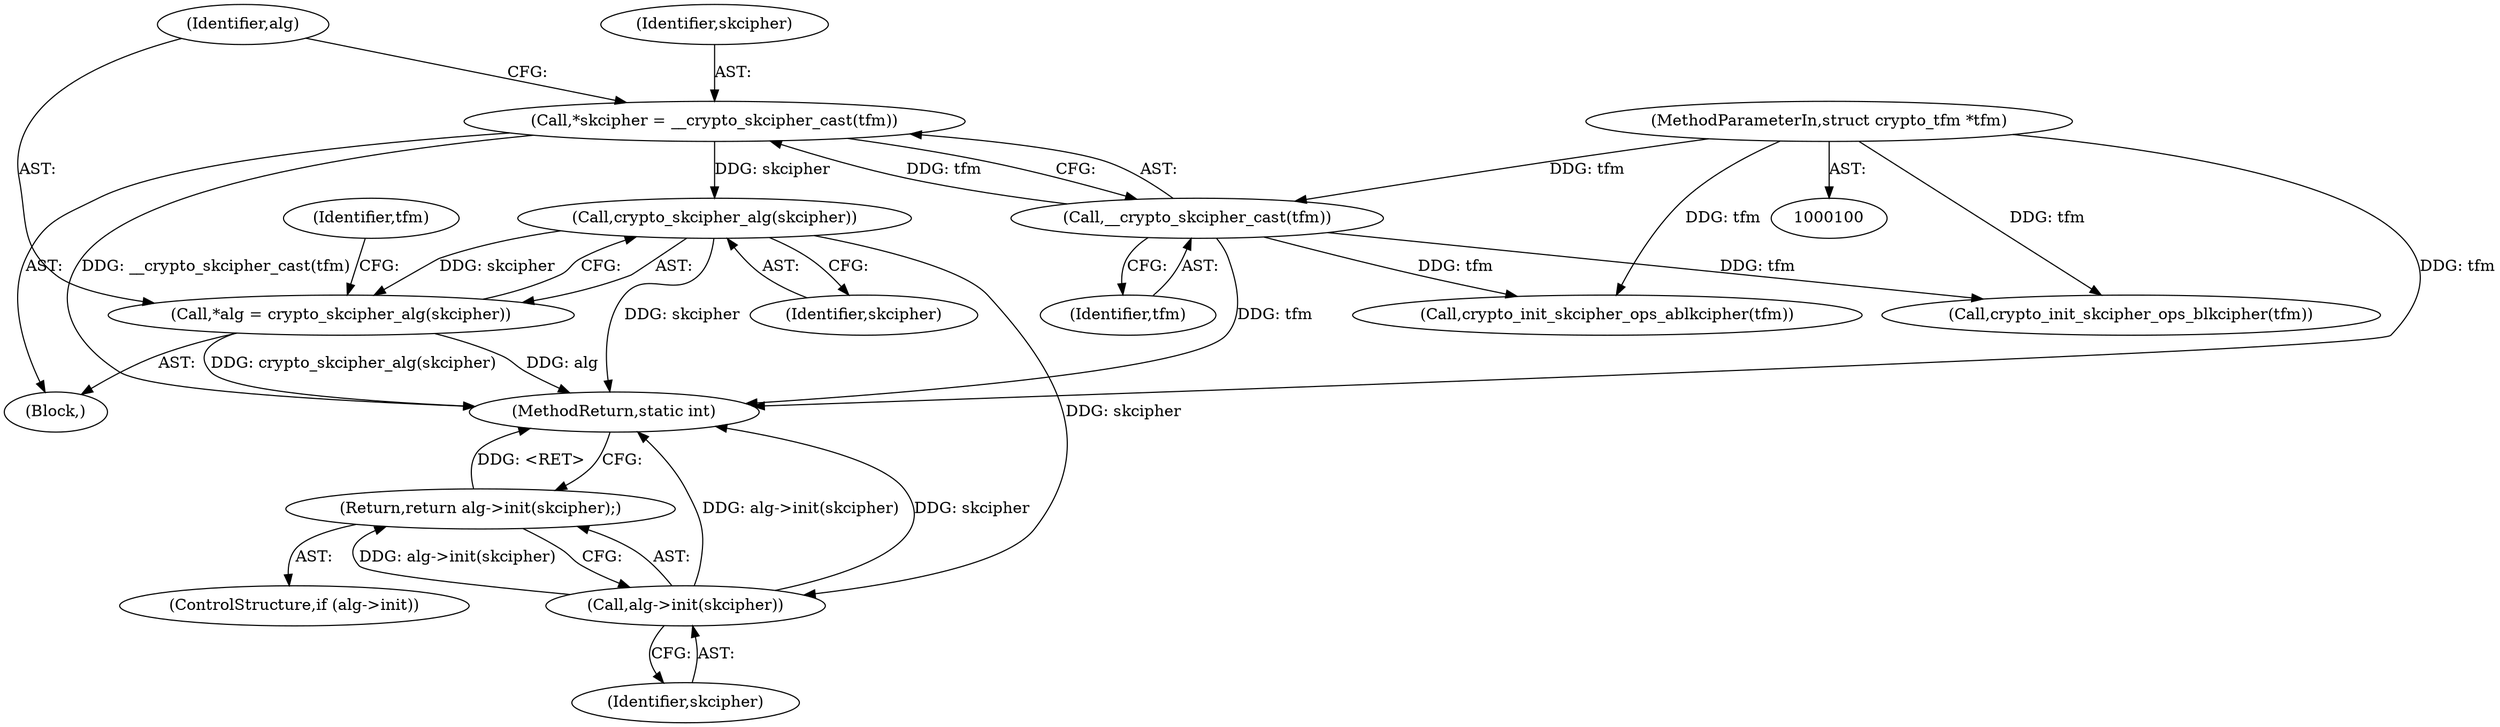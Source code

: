 digraph "0_linux_9933e113c2e87a9f46a40fde8dafbf801dca1ab9@API" {
"1000104" [label="(Call,*skcipher = __crypto_skcipher_cast(tfm))"];
"1000106" [label="(Call,__crypto_skcipher_cast(tfm))"];
"1000101" [label="(MethodParameterIn,struct crypto_tfm *tfm)"];
"1000111" [label="(Call,crypto_skcipher_alg(skcipher))"];
"1000109" [label="(Call,*alg = crypto_skcipher_alg(skcipher))"];
"1000195" [label="(Call,alg->init(skcipher))"];
"1000194" [label="(Return,return alg->init(skcipher);)"];
"1000104" [label="(Call,*skcipher = __crypto_skcipher_cast(tfm))"];
"1000111" [label="(Call,crypto_skcipher_alg(skcipher))"];
"1000107" [label="(Identifier,tfm)"];
"1000109" [label="(Call,*alg = crypto_skcipher_alg(skcipher))"];
"1000117" [label="(Identifier,tfm)"];
"1000196" [label="(Identifier,skcipher)"];
"1000110" [label="(Identifier,alg)"];
"1000105" [label="(Identifier,skcipher)"];
"1000112" [label="(Identifier,skcipher)"];
"1000190" [label="(ControlStructure,if (alg->init))"];
"1000194" [label="(Return,return alg->init(skcipher);)"];
"1000106" [label="(Call,__crypto_skcipher_cast(tfm))"];
"1000102" [label="(Block,)"];
"1000199" [label="(MethodReturn,static int)"];
"1000101" [label="(MethodParameterIn,struct crypto_tfm *tfm)"];
"1000195" [label="(Call,alg->init(skcipher))"];
"1000123" [label="(Call,crypto_init_skcipher_ops_blkcipher(tfm))"];
"1000144" [label="(Call,crypto_init_skcipher_ops_ablkcipher(tfm))"];
"1000104" -> "1000102"  [label="AST: "];
"1000104" -> "1000106"  [label="CFG: "];
"1000105" -> "1000104"  [label="AST: "];
"1000106" -> "1000104"  [label="AST: "];
"1000110" -> "1000104"  [label="CFG: "];
"1000104" -> "1000199"  [label="DDG: __crypto_skcipher_cast(tfm)"];
"1000106" -> "1000104"  [label="DDG: tfm"];
"1000104" -> "1000111"  [label="DDG: skcipher"];
"1000106" -> "1000107"  [label="CFG: "];
"1000107" -> "1000106"  [label="AST: "];
"1000106" -> "1000199"  [label="DDG: tfm"];
"1000101" -> "1000106"  [label="DDG: tfm"];
"1000106" -> "1000123"  [label="DDG: tfm"];
"1000106" -> "1000144"  [label="DDG: tfm"];
"1000101" -> "1000100"  [label="AST: "];
"1000101" -> "1000199"  [label="DDG: tfm"];
"1000101" -> "1000123"  [label="DDG: tfm"];
"1000101" -> "1000144"  [label="DDG: tfm"];
"1000111" -> "1000109"  [label="AST: "];
"1000111" -> "1000112"  [label="CFG: "];
"1000112" -> "1000111"  [label="AST: "];
"1000109" -> "1000111"  [label="CFG: "];
"1000111" -> "1000199"  [label="DDG: skcipher"];
"1000111" -> "1000109"  [label="DDG: skcipher"];
"1000111" -> "1000195"  [label="DDG: skcipher"];
"1000109" -> "1000102"  [label="AST: "];
"1000110" -> "1000109"  [label="AST: "];
"1000117" -> "1000109"  [label="CFG: "];
"1000109" -> "1000199"  [label="DDG: alg"];
"1000109" -> "1000199"  [label="DDG: crypto_skcipher_alg(skcipher)"];
"1000195" -> "1000194"  [label="AST: "];
"1000195" -> "1000196"  [label="CFG: "];
"1000196" -> "1000195"  [label="AST: "];
"1000194" -> "1000195"  [label="CFG: "];
"1000195" -> "1000199"  [label="DDG: alg->init(skcipher)"];
"1000195" -> "1000199"  [label="DDG: skcipher"];
"1000195" -> "1000194"  [label="DDG: alg->init(skcipher)"];
"1000194" -> "1000190"  [label="AST: "];
"1000199" -> "1000194"  [label="CFG: "];
"1000194" -> "1000199"  [label="DDG: <RET>"];
}
